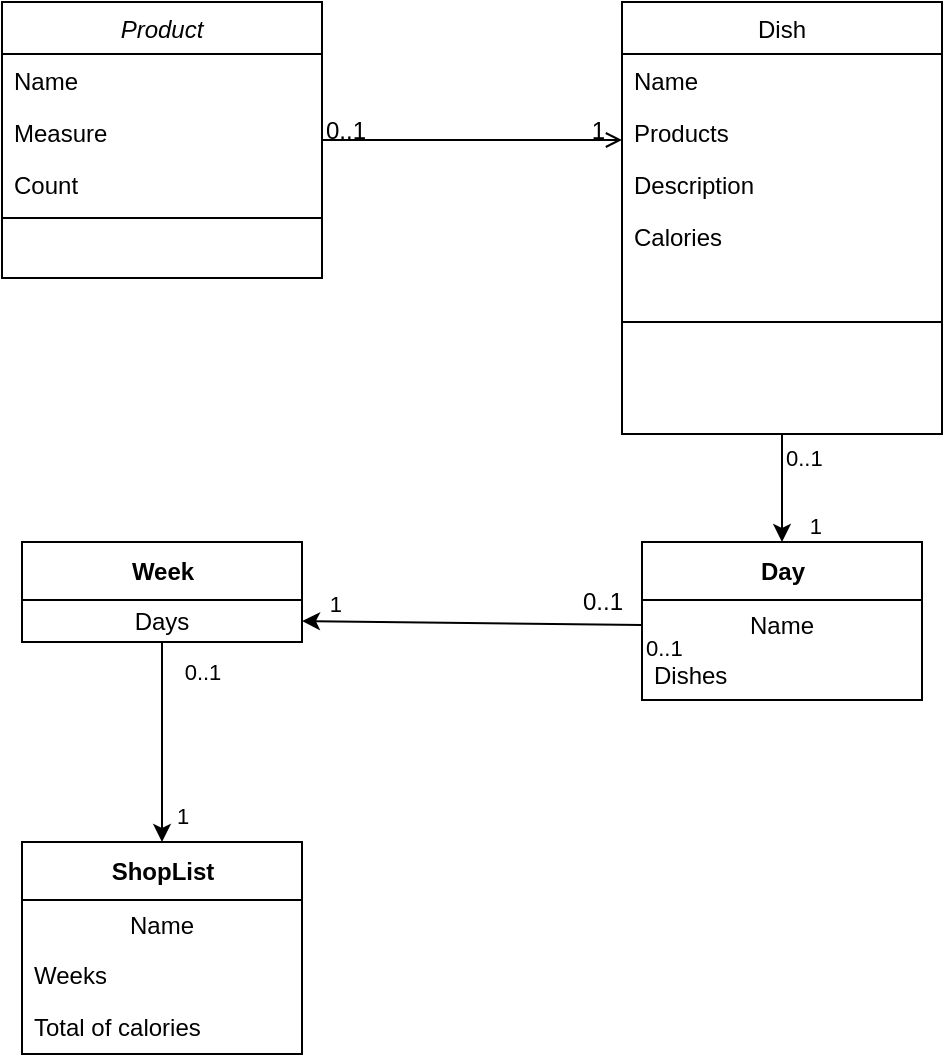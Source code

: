 <mxfile version="14.9.7" type="device"><diagram id="C5RBs43oDa-KdzZeNtuy" name="Page-1"><mxGraphModel dx="2062" dy="1132" grid="1" gridSize="10" guides="1" tooltips="1" connect="1" arrows="1" fold="1" page="1" pageScale="1" pageWidth="827" pageHeight="1169" math="0" shadow="0"><root><mxCell id="WIyWlLk6GJQsqaUBKTNV-0"/><mxCell id="WIyWlLk6GJQsqaUBKTNV-1" parent="WIyWlLk6GJQsqaUBKTNV-0"/><mxCell id="zkfFHV4jXpPFQw0GAbJ--0" value="Product" style="swimlane;fontStyle=2;align=center;verticalAlign=top;childLayout=stackLayout;horizontal=1;startSize=26;horizontalStack=0;resizeParent=1;resizeLast=0;collapsible=1;marginBottom=0;rounded=0;shadow=0;strokeWidth=1;" parent="WIyWlLk6GJQsqaUBKTNV-1" vertex="1"><mxGeometry x="80" y="30" width="160" height="138" as="geometry"><mxRectangle x="230" y="140" width="160" height="26" as="alternateBounds"/></mxGeometry></mxCell><mxCell id="zkfFHV4jXpPFQw0GAbJ--1" value="Name" style="text;align=left;verticalAlign=top;spacingLeft=4;spacingRight=4;overflow=hidden;rotatable=0;points=[[0,0.5],[1,0.5]];portConstraint=eastwest;" parent="zkfFHV4jXpPFQw0GAbJ--0" vertex="1"><mxGeometry y="26" width="160" height="26" as="geometry"/></mxCell><mxCell id="zkfFHV4jXpPFQw0GAbJ--2" value="Measure" style="text;align=left;verticalAlign=top;spacingLeft=4;spacingRight=4;overflow=hidden;rotatable=0;points=[[0,0.5],[1,0.5]];portConstraint=eastwest;rounded=0;shadow=0;html=0;" parent="zkfFHV4jXpPFQw0GAbJ--0" vertex="1"><mxGeometry y="52" width="160" height="26" as="geometry"/></mxCell><mxCell id="zkfFHV4jXpPFQw0GAbJ--3" value="Count&#10;" style="text;align=left;verticalAlign=top;spacingLeft=4;spacingRight=4;overflow=hidden;rotatable=0;points=[[0,0.5],[1,0.5]];portConstraint=eastwest;rounded=0;shadow=0;html=0;" parent="zkfFHV4jXpPFQw0GAbJ--0" vertex="1"><mxGeometry y="78" width="160" height="26" as="geometry"/></mxCell><mxCell id="zkfFHV4jXpPFQw0GAbJ--4" value="" style="line;html=1;strokeWidth=1;align=left;verticalAlign=middle;spacingTop=-1;spacingLeft=3;spacingRight=3;rotatable=0;labelPosition=right;points=[];portConstraint=eastwest;" parent="zkfFHV4jXpPFQw0GAbJ--0" vertex="1"><mxGeometry y="104" width="160" height="8" as="geometry"/></mxCell><mxCell id="zkfFHV4jXpPFQw0GAbJ--17" value="Dish" style="swimlane;fontStyle=0;align=center;verticalAlign=top;childLayout=stackLayout;horizontal=1;startSize=26;horizontalStack=0;resizeParent=1;resizeLast=0;collapsible=1;marginBottom=0;rounded=0;shadow=0;strokeWidth=1;" parent="WIyWlLk6GJQsqaUBKTNV-1" vertex="1"><mxGeometry x="390" y="30" width="160" height="216" as="geometry"><mxRectangle x="550" y="140" width="160" height="26" as="alternateBounds"/></mxGeometry></mxCell><mxCell id="zkfFHV4jXpPFQw0GAbJ--18" value="Name" style="text;align=left;verticalAlign=top;spacingLeft=4;spacingRight=4;overflow=hidden;rotatable=0;points=[[0,0.5],[1,0.5]];portConstraint=eastwest;" parent="zkfFHV4jXpPFQw0GAbJ--17" vertex="1"><mxGeometry y="26" width="160" height="26" as="geometry"/></mxCell><mxCell id="zkfFHV4jXpPFQw0GAbJ--19" value="Products" style="text;align=left;verticalAlign=top;spacingLeft=4;spacingRight=4;overflow=hidden;rotatable=0;points=[[0,0.5],[1,0.5]];portConstraint=eastwest;rounded=0;shadow=0;html=0;" parent="zkfFHV4jXpPFQw0GAbJ--17" vertex="1"><mxGeometry y="52" width="160" height="26" as="geometry"/></mxCell><mxCell id="zkfFHV4jXpPFQw0GAbJ--20" value="Description" style="text;align=left;verticalAlign=top;spacingLeft=4;spacingRight=4;overflow=hidden;rotatable=0;points=[[0,0.5],[1,0.5]];portConstraint=eastwest;rounded=0;shadow=0;html=0;" parent="zkfFHV4jXpPFQw0GAbJ--17" vertex="1"><mxGeometry y="78" width="160" height="26" as="geometry"/></mxCell><mxCell id="zkfFHV4jXpPFQw0GAbJ--21" value="Calories" style="text;align=left;verticalAlign=top;spacingLeft=4;spacingRight=4;overflow=hidden;rotatable=0;points=[[0,0.5],[1,0.5]];portConstraint=eastwest;rounded=0;shadow=0;html=0;" parent="zkfFHV4jXpPFQw0GAbJ--17" vertex="1"><mxGeometry y="104" width="160" height="26" as="geometry"/></mxCell><mxCell id="zkfFHV4jXpPFQw0GAbJ--23" value="" style="line;html=1;strokeWidth=1;align=left;verticalAlign=middle;spacingTop=-1;spacingLeft=3;spacingRight=3;rotatable=0;labelPosition=right;points=[];portConstraint=eastwest;" parent="zkfFHV4jXpPFQw0GAbJ--17" vertex="1"><mxGeometry y="130" width="160" height="60" as="geometry"/></mxCell><mxCell id="zkfFHV4jXpPFQw0GAbJ--26" value="" style="endArrow=open;shadow=0;strokeWidth=1;rounded=0;endFill=1;edgeStyle=elbowEdgeStyle;elbow=vertical;" parent="WIyWlLk6GJQsqaUBKTNV-1" source="zkfFHV4jXpPFQw0GAbJ--0" target="zkfFHV4jXpPFQw0GAbJ--17" edge="1"><mxGeometry x="0.5" y="41" relative="1" as="geometry"><mxPoint x="380" y="192" as="sourcePoint"/><mxPoint x="540" y="192" as="targetPoint"/><mxPoint x="-40" y="32" as="offset"/></mxGeometry></mxCell><mxCell id="zkfFHV4jXpPFQw0GAbJ--27" value="0..1" style="resizable=0;align=left;verticalAlign=bottom;labelBackgroundColor=none;fontSize=12;" parent="zkfFHV4jXpPFQw0GAbJ--26" connectable="0" vertex="1"><mxGeometry x="-1" relative="1" as="geometry"><mxPoint y="4" as="offset"/></mxGeometry></mxCell><mxCell id="zkfFHV4jXpPFQw0GAbJ--28" value="1" style="resizable=0;align=right;verticalAlign=bottom;labelBackgroundColor=none;fontSize=12;" parent="zkfFHV4jXpPFQw0GAbJ--26" connectable="0" vertex="1"><mxGeometry x="1" relative="1" as="geometry"><mxPoint x="-7" y="4" as="offset"/></mxGeometry></mxCell><mxCell id="809TLkDz7plf1muWmGdg-1" value="Day" style="swimlane;fontStyle=1;align=center;verticalAlign=middle;childLayout=stackLayout;horizontal=1;startSize=29;horizontalStack=0;resizeParent=1;resizeParentMax=0;resizeLast=0;collapsible=0;marginBottom=0;html=1;" vertex="1" parent="WIyWlLk6GJQsqaUBKTNV-1"><mxGeometry x="400" y="300" width="140" height="79" as="geometry"/></mxCell><mxCell id="809TLkDz7plf1muWmGdg-2" value="Name" style="text;html=1;strokeColor=none;fillColor=none;align=center;verticalAlign=middle;spacingLeft=4;spacingRight=4;overflow=hidden;rotatable=0;points=[[0,0.5],[1,0.5]];portConstraint=eastwest;" vertex="1" parent="809TLkDz7plf1muWmGdg-1"><mxGeometry y="29" width="140" height="25" as="geometry"/></mxCell><mxCell id="809TLkDz7plf1muWmGdg-3" value="Dishes" style="text;html=1;strokeColor=none;fillColor=none;align=left;verticalAlign=middle;spacingLeft=4;spacingRight=4;overflow=hidden;rotatable=0;points=[[0,0.5],[1,0.5]];portConstraint=eastwest;" vertex="1" parent="809TLkDz7plf1muWmGdg-1"><mxGeometry y="54" width="140" height="25" as="geometry"/></mxCell><mxCell id="809TLkDz7plf1muWmGdg-5" value="" style="endArrow=classic;html=1;exitX=0.5;exitY=1;exitDx=0;exitDy=0;entryX=0.5;entryY=0;entryDx=0;entryDy=0;" edge="1" parent="WIyWlLk6GJQsqaUBKTNV-1" source="zkfFHV4jXpPFQw0GAbJ--17" target="809TLkDz7plf1muWmGdg-1"><mxGeometry relative="1" as="geometry"><mxPoint x="330" y="280" as="sourcePoint"/><mxPoint x="490" y="280" as="targetPoint"/></mxGeometry></mxCell><mxCell id="809TLkDz7plf1muWmGdg-7" value="0..1" style="edgeLabel;resizable=0;html=1;align=left;verticalAlign=bottom;" connectable="0" vertex="1" parent="809TLkDz7plf1muWmGdg-5"><mxGeometry x="-1" relative="1" as="geometry"><mxPoint y="20" as="offset"/></mxGeometry></mxCell><mxCell id="809TLkDz7plf1muWmGdg-8" value="1" style="edgeLabel;resizable=0;html=1;align=right;verticalAlign=bottom;" connectable="0" vertex="1" parent="809TLkDz7plf1muWmGdg-5"><mxGeometry x="1" relative="1" as="geometry"><mxPoint x="20" as="offset"/></mxGeometry></mxCell><mxCell id="809TLkDz7plf1muWmGdg-21" style="edgeStyle=orthogonalEdgeStyle;rounded=0;orthogonalLoop=1;jettySize=auto;html=1;entryX=0.5;entryY=0;entryDx=0;entryDy=0;" edge="1" parent="WIyWlLk6GJQsqaUBKTNV-1" source="809TLkDz7plf1muWmGdg-10" target="809TLkDz7plf1muWmGdg-17"><mxGeometry relative="1" as="geometry"/></mxCell><mxCell id="809TLkDz7plf1muWmGdg-22" value="0..1" style="edgeLabel;html=1;align=center;verticalAlign=middle;resizable=0;points=[];" vertex="1" connectable="0" parent="809TLkDz7plf1muWmGdg-21"><mxGeometry x="-0.7" y="-2" relative="1" as="geometry"><mxPoint x="22" as="offset"/></mxGeometry></mxCell><mxCell id="809TLkDz7plf1muWmGdg-23" value="1" style="edgeLabel;html=1;align=center;verticalAlign=middle;resizable=0;points=[];" vertex="1" connectable="0" parent="809TLkDz7plf1muWmGdg-21"><mxGeometry x="0.74" y="2" relative="1" as="geometry"><mxPoint x="8" as="offset"/></mxGeometry></mxCell><mxCell id="809TLkDz7plf1muWmGdg-10" value="Week" style="swimlane;fontStyle=1;align=center;verticalAlign=middle;childLayout=stackLayout;horizontal=1;startSize=29;horizontalStack=0;resizeParent=1;resizeParentMax=0;resizeLast=0;collapsible=0;marginBottom=0;html=1;" vertex="1" parent="WIyWlLk6GJQsqaUBKTNV-1"><mxGeometry x="90" y="300" width="140" height="50" as="geometry"/></mxCell><mxCell id="809TLkDz7plf1muWmGdg-11" value="Days" style="text;html=1;strokeColor=none;fillColor=none;align=center;verticalAlign=middle;spacingLeft=4;spacingRight=4;overflow=hidden;rotatable=0;points=[[0,0.5],[1,0.5]];portConstraint=eastwest;" vertex="1" parent="809TLkDz7plf1muWmGdg-10"><mxGeometry y="29" width="140" height="21" as="geometry"/></mxCell><mxCell id="809TLkDz7plf1muWmGdg-13" value="" style="endArrow=classic;html=1;exitX=0;exitY=0.5;exitDx=0;exitDy=0;entryX=1;entryY=0.5;entryDx=0;entryDy=0;" edge="1" parent="WIyWlLk6GJQsqaUBKTNV-1" source="809TLkDz7plf1muWmGdg-2" target="809TLkDz7plf1muWmGdg-11"><mxGeometry relative="1" as="geometry"><mxPoint x="270" y="260" as="sourcePoint"/><mxPoint x="270" y="320" as="targetPoint"/></mxGeometry></mxCell><mxCell id="809TLkDz7plf1muWmGdg-14" value="0..1" style="edgeLabel;resizable=0;html=1;align=left;verticalAlign=bottom;" connectable="0" vertex="1" parent="809TLkDz7plf1muWmGdg-13"><mxGeometry x="-1" relative="1" as="geometry"><mxPoint y="20" as="offset"/></mxGeometry></mxCell><mxCell id="809TLkDz7plf1muWmGdg-15" value="1" style="edgeLabel;resizable=0;html=1;align=right;verticalAlign=bottom;" connectable="0" vertex="1" parent="809TLkDz7plf1muWmGdg-13"><mxGeometry x="1" relative="1" as="geometry"><mxPoint x="20" as="offset"/></mxGeometry></mxCell><mxCell id="809TLkDz7plf1muWmGdg-17" value="ShopList" style="swimlane;fontStyle=1;align=center;verticalAlign=middle;childLayout=stackLayout;horizontal=1;startSize=29;horizontalStack=0;resizeParent=1;resizeParentMax=0;resizeLast=0;collapsible=0;marginBottom=0;html=1;" vertex="1" parent="WIyWlLk6GJQsqaUBKTNV-1"><mxGeometry x="90" y="450" width="140" height="106" as="geometry"/></mxCell><mxCell id="809TLkDz7plf1muWmGdg-18" value="Name" style="text;html=1;strokeColor=none;fillColor=none;align=center;verticalAlign=middle;spacingLeft=4;spacingRight=4;overflow=hidden;rotatable=0;points=[[0,0.5],[1,0.5]];portConstraint=eastwest;" vertex="1" parent="809TLkDz7plf1muWmGdg-17"><mxGeometry y="29" width="140" height="25" as="geometry"/></mxCell><mxCell id="809TLkDz7plf1muWmGdg-19" value="Weeks" style="text;html=1;strokeColor=none;fillColor=none;align=left;verticalAlign=middle;spacingLeft=4;spacingRight=4;overflow=hidden;rotatable=0;points=[[0,0.5],[1,0.5]];portConstraint=eastwest;" vertex="1" parent="809TLkDz7plf1muWmGdg-17"><mxGeometry y="54" width="140" height="26" as="geometry"/></mxCell><mxCell id="809TLkDz7plf1muWmGdg-24" value="Total of calories" style="text;html=1;strokeColor=none;fillColor=none;align=left;verticalAlign=middle;spacingLeft=4;spacingRight=4;overflow=hidden;rotatable=0;points=[[0,0.5],[1,0.5]];portConstraint=eastwest;" vertex="1" parent="809TLkDz7plf1muWmGdg-17"><mxGeometry y="80" width="140" height="26" as="geometry"/></mxCell><mxCell id="809TLkDz7plf1muWmGdg-20" value="0..1" style="text;html=1;align=center;verticalAlign=middle;resizable=0;points=[];autosize=1;strokeColor=none;" vertex="1" parent="WIyWlLk6GJQsqaUBKTNV-1"><mxGeometry x="360" y="320" width="40" height="20" as="geometry"/></mxCell></root></mxGraphModel></diagram></mxfile>